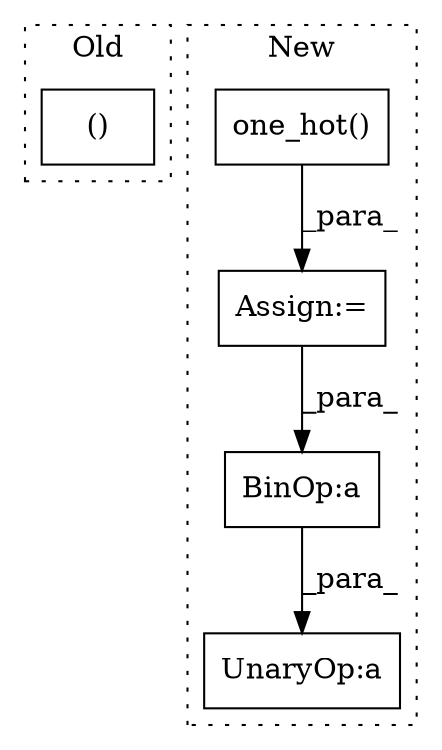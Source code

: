 digraph G {
subgraph cluster0 {
1 [label="()" a="54" s="5213" l="38" shape="box"];
label = "Old";
style="dotted";
}
subgraph cluster1 {
2 [label="one_hot()" a="75" s="5482,5525" l="10,1" shape="box"];
3 [label="BinOp:a" a="82" s="5663" l="3" shape="box"];
4 [label="UnaryOp:a" a="61" s="5621" l="52" shape="box"];
5 [label="Assign:=" a="68" s="5479" l="3" shape="box"];
label = "New";
style="dotted";
}
2 -> 5 [label="_para_"];
3 -> 4 [label="_para_"];
5 -> 3 [label="_para_"];
}